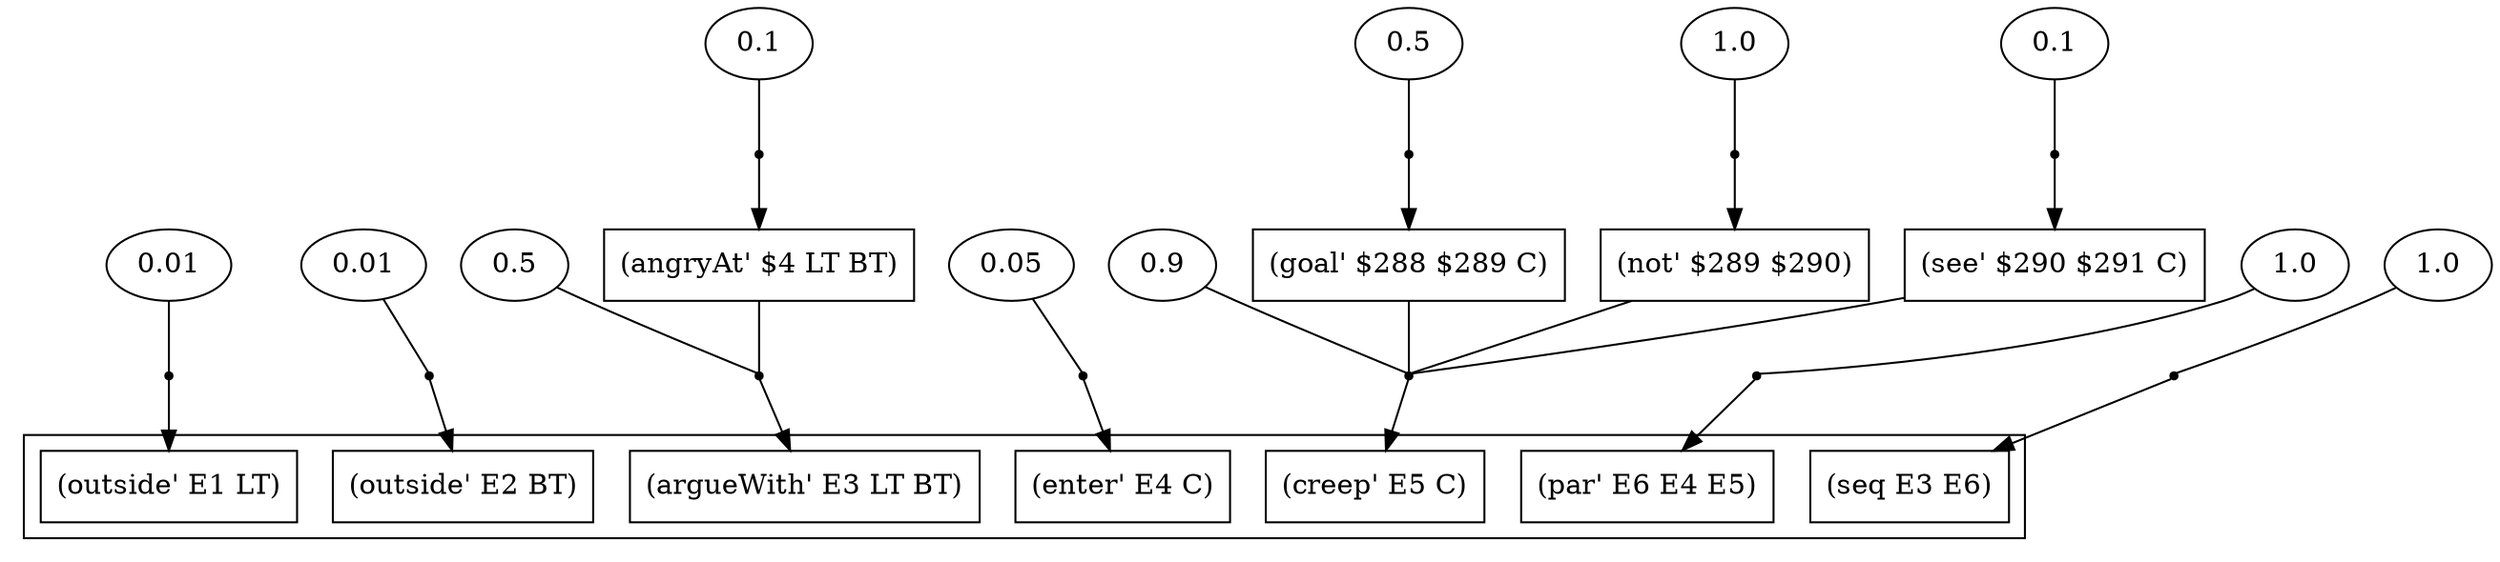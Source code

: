 digraph proof {
 graph [rankdir="TB"]
  e0 [label="0.01"];
  e1 [label="0.01"];
  e2 [label="0.5"];
  e3 [label="0.1"];
  e4 [label="0.05"];
  e5 [label="0.9"];
  e6 [label="0.5"];
  e7 [label="1.0"];
  e8 [label="0.1"];
  e9 [label="1.0"];
  e10 [label="1.0"];
  i0 [shape=box label="(angryAt' $4 LT BT)"];
  i1 [shape=box label="(goal' $288 $289 C)"];
  i2 [shape=box label="(not' $289 $290)"];
  i3 [shape=box label="(see' $290 $291 C)"];
  r0 [shape=point];
  r0 -> o0
  e0 -> r0 [arrowhead=none]
  r1 [shape=point];
  r1 -> o1
  e1 -> r1 [arrowhead=none]
  r2 [shape=point];
  r2 -> o2
  i0 -> r2 [arrowhead=none]
  e2 -> r2 [arrowhead=none]
  r3 [shape=point];
  r3 -> i0
  e3 -> r3 [arrowhead=none]
  r4 [shape=point];
  r4 -> o3
  e4 -> r4 [arrowhead=none]
  r5 [shape=point];
  r5 -> o4
  i1 -> r5 [arrowhead=none]
  i2 -> r5 [arrowhead=none]
  i3 -> r5 [arrowhead=none]
  e5 -> r5 [arrowhead=none]
  r6 [shape=point];
  r6 -> i1
  e6 -> r6 [arrowhead=none]
  r7 [shape=point];
  r7 -> i2
  e7 -> r7 [arrowhead=none]
  r8 [shape=point];
  r8 -> i3
  e8 -> r8 [arrowhead=none]
  r9 [shape=point];
  r9 -> o5
  e9 -> r9 [arrowhead=none]
  r10 [shape=point];
  r10 -> o6
  e10 -> r10 [arrowhead=none]
 subgraph cluster {  o0 [shape=box label="(outside' E1 LT)"];
  o1 [shape=box label="(outside' E2 BT)"];
  o2 [shape=box label="(argueWith' E3 LT BT)"];
  o3 [shape=box label="(enter' E4 C)"];
  o4 [shape=box label="(creep' E5 C)"];
  o5 [shape=box label="(par' E6 E4 E5)"];
  o6 [shape=box label="(seq E3 E6)"];
 }
}

